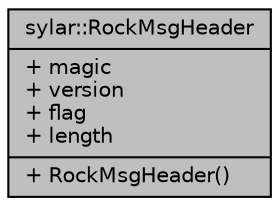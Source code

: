 digraph "sylar::RockMsgHeader"
{
 // LATEX_PDF_SIZE
  edge [fontname="Helvetica",fontsize="10",labelfontname="Helvetica",labelfontsize="10"];
  node [fontname="Helvetica",fontsize="10",shape=record];
  Node1 [label="{sylar::RockMsgHeader\n|+ magic\l+ version\l+ flag\l+ length\l|+ RockMsgHeader()\l}",height=0.2,width=0.4,color="black", fillcolor="grey75", style="filled", fontcolor="black",tooltip=" "];
}
